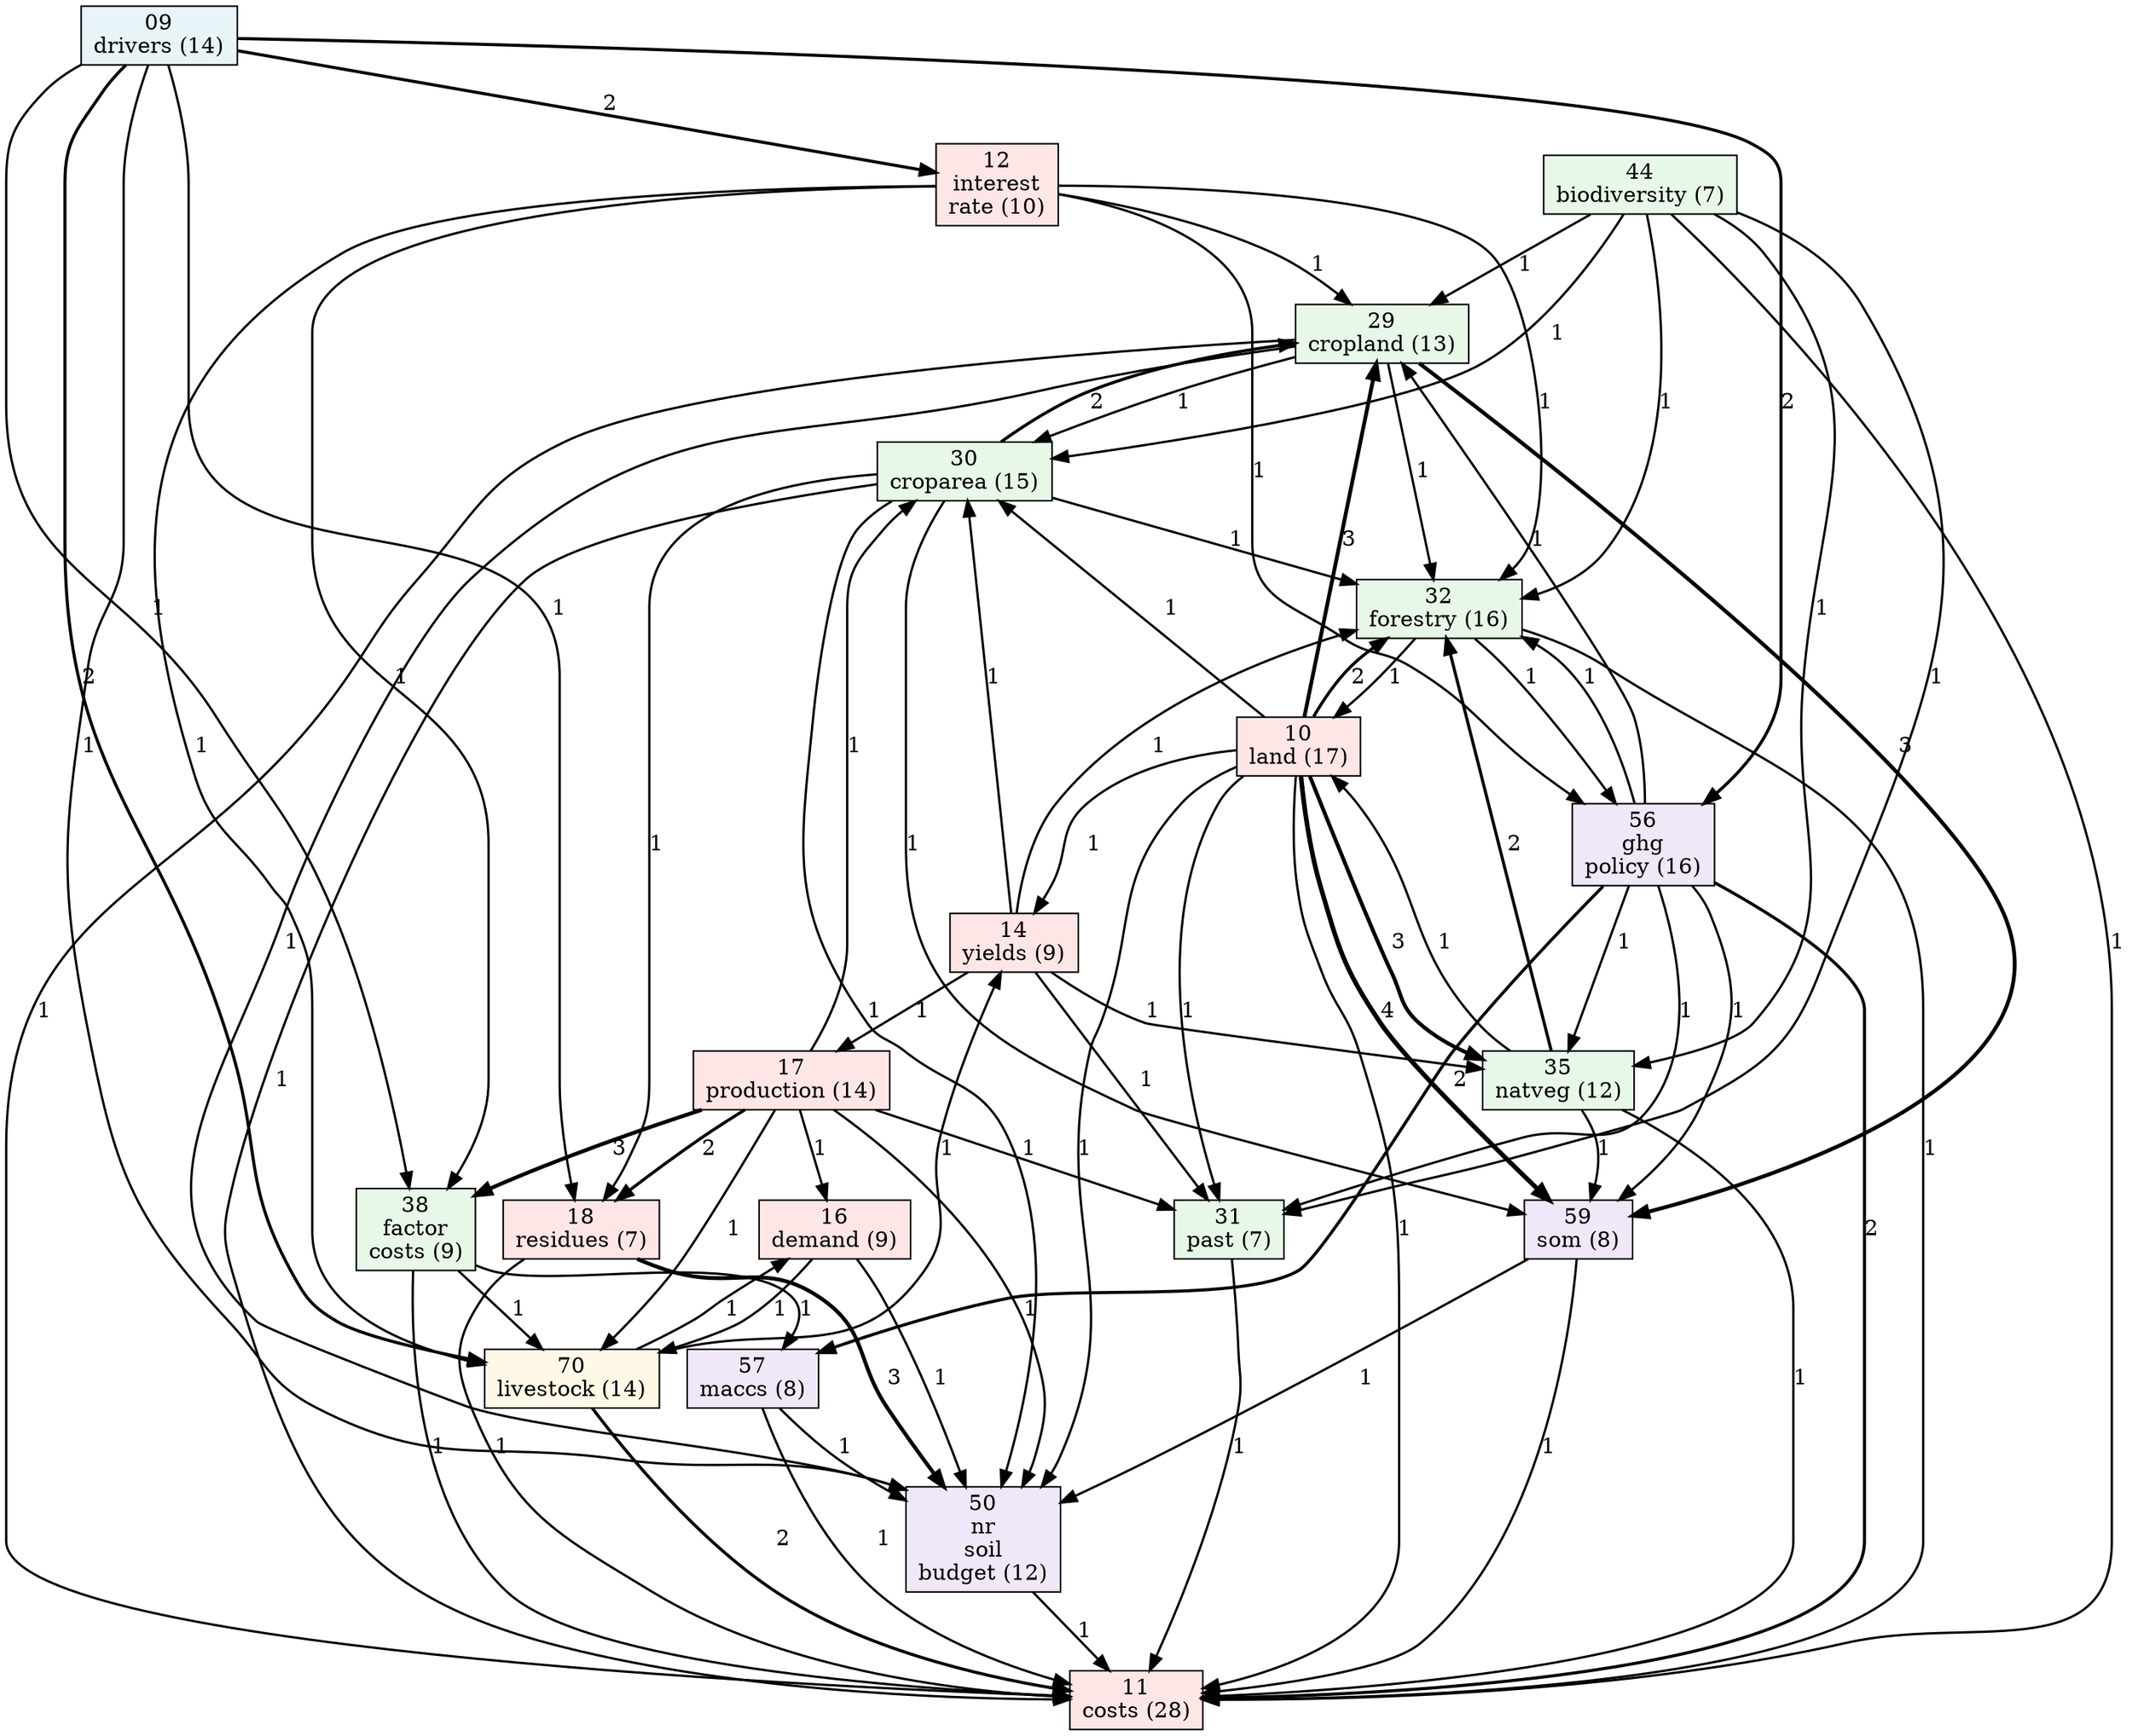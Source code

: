 digraph MAgPIE_Core_Dependencies {
  rankdir=TB;
  node [shape=box, style=filled];
  graph [splines=true, overlap=false];

  "09_drivers" [fillcolor="#E8F4F8", label="09\ndrivers (14)"];
  "10_land" [fillcolor="#FFE6E6", label="10\nland (17)"];
  "11_costs" [fillcolor="#FFE6E6", label="11\ncosts (28)"];
  "12_interest_rate" [fillcolor="#FFE6E6", label="12\ninterest\nrate (10)"];
  "14_yields" [fillcolor="#FFE6E6", label="14\nyields (9)"];
  "16_demand" [fillcolor="#FFE6E6", label="16\ndemand (9)"];
  "17_production" [fillcolor="#FFE6E6", label="17\nproduction (14)"];
  "18_residues" [fillcolor="#FFE6E6", label="18\nresidues (7)"];
  "29_cropland" [fillcolor="#E8F8E8", label="29\ncropland (13)"];
  "30_croparea" [fillcolor="#E8F8E8", label="30\ncroparea (15)"];
  "31_past" [fillcolor="#E8F8E8", label="31\npast (7)"];
  "32_forestry" [fillcolor="#E8F8E8", label="32\nforestry (16)"];
  "35_natveg" [fillcolor="#E8F8E8", label="35\nnatveg (12)"];
  "38_factor_costs" [fillcolor="#E8F8E8", label="38\nfactor\ncosts (9)"];
  "44_biodiversity" [fillcolor="#E8F8E8", label="44\nbiodiversity (7)"];
  "50_nr_soil_budget" [fillcolor="#F0E8F8", label="50\nnr\nsoil\nbudget (12)"];
  "56_ghg_policy" [fillcolor="#F0E8F8", label="56\nghg\npolicy (16)"];
  "57_maccs" [fillcolor="#F0E8F8", label="57\nmaccs (8)"];
  "59_som" [fillcolor="#F0E8F8", label="59\nsom (8)"];
  "70_livestock" [fillcolor="#FFF8E6", label="70\nlivestock (14)"];

  "56_ghg_policy" -> "35_natveg" [penwidth=1.5, label="1"];
  "44_biodiversity" -> "35_natveg" [penwidth=1.5, label="1"];
  "10_land" -> "35_natveg" [penwidth=2.5, label="3"];
  "14_yields" -> "35_natveg" [penwidth=1.5, label="1"];
  "17_production" -> "38_factor_costs" [penwidth=2.5, label="3"];
  "12_interest_rate" -> "38_factor_costs" [penwidth=1.5, label="1"];
  "09_drivers" -> "38_factor_costs" [penwidth=1.5, label="1"];
  "09_drivers" -> "12_interest_rate" [penwidth=2.0, label="2"];
  "56_ghg_policy" -> "57_maccs" [penwidth=2.0, label="2"];
  "38_factor_costs" -> "57_maccs" [penwidth=1.5, label="1"];
  "17_production" -> "70_livestock" [penwidth=1.5, label="1"];
  "16_demand" -> "70_livestock" [penwidth=1.5, label="1"];
  "12_interest_rate" -> "70_livestock" [penwidth=1.5, label="1"];
  "38_factor_costs" -> "70_livestock" [penwidth=1.5, label="1"];
  "09_drivers" -> "70_livestock" [penwidth=2.0, label="2"];
  "70_livestock" -> "14_yields" [penwidth=1.5, label="1"];
  "10_land" -> "14_yields" [penwidth=1.5, label="1"];
  "30_croparea" -> "59_som" [penwidth=1.5, label="1"];
  "56_ghg_policy" -> "59_som" [penwidth=1.5, label="1"];
  "10_land" -> "59_som" [penwidth=3.0, label="4"];
  "35_natveg" -> "59_som" [penwidth=1.5, label="1"];
  "29_cropland" -> "59_som" [penwidth=2.5, label="3"];
  "17_production" -> "30_croparea" [penwidth=1.5, label="1"];
  "44_biodiversity" -> "30_croparea" [penwidth=1.5, label="1"];
  "10_land" -> "30_croparea" [penwidth=1.5, label="1"];
  "14_yields" -> "30_croparea" [penwidth=1.5, label="1"];
  "29_cropland" -> "30_croparea" [penwidth=1.5, label="1"];
  "14_yields" -> "17_production" [penwidth=1.5, label="1"];
  "17_production" -> "50_nr_soil_budget" [penwidth=1.5, label="1"];
  "30_croparea" -> "50_nr_soil_budget" [penwidth=1.5, label="1"];
  "18_residues" -> "50_nr_soil_budget" [penwidth=2.5, label="3"];
  "10_land" -> "50_nr_soil_budget" [penwidth=1.5, label="1"];
  "16_demand" -> "50_nr_soil_budget" [penwidth=1.5, label="1"];
  "59_som" -> "50_nr_soil_budget" [penwidth=1.5, label="1"];
  "29_cropland" -> "50_nr_soil_budget" [penwidth=1.5, label="1"];
  "09_drivers" -> "50_nr_soil_budget" [penwidth=1.5, label="1"];
  "57_maccs" -> "50_nr_soil_budget" [penwidth=1.5, label="1"];
  "17_production" -> "16_demand" [penwidth=1.5, label="1"];
  "70_livestock" -> "16_demand" [penwidth=1.5, label="1"];
  "17_production" -> "18_residues" [penwidth=2.0, label="2"];
  "30_croparea" -> "18_residues" [penwidth=1.5, label="1"];
  "09_drivers" -> "18_residues" [penwidth=1.5, label="1"];
  "30_croparea" -> "29_cropland" [penwidth=2.0, label="2"];
  "56_ghg_policy" -> "29_cropland" [penwidth=1.5, label="1"];
  "44_biodiversity" -> "29_cropland" [penwidth=1.5, label="1"];
  "10_land" -> "29_cropland" [penwidth=2.5, label="3"];
  "12_interest_rate" -> "29_cropland" [penwidth=1.5, label="1"];
  "17_production" -> "31_past" [penwidth=1.5, label="1"];
  "56_ghg_policy" -> "31_past" [penwidth=1.5, label="1"];
  "44_biodiversity" -> "31_past" [penwidth=1.5, label="1"];
  "10_land" -> "31_past" [penwidth=1.5, label="1"];
  "14_yields" -> "31_past" [penwidth=1.5, label="1"];
  "30_croparea" -> "32_forestry" [penwidth=1.5, label="1"];
  "56_ghg_policy" -> "32_forestry" [penwidth=1.5, label="1"];
  "44_biodiversity" -> "32_forestry" [penwidth=1.5, label="1"];
  "10_land" -> "32_forestry" [penwidth=2.0, label="2"];
  "35_natveg" -> "32_forestry" [penwidth=2.0, label="2"];
  "29_cropland" -> "32_forestry" [penwidth=1.5, label="1"];
  "12_interest_rate" -> "32_forestry" [penwidth=1.5, label="1"];
  "14_yields" -> "32_forestry" [penwidth=1.5, label="1"];
  "32_forestry" -> "10_land" [penwidth=1.5, label="1"];
  "35_natveg" -> "10_land" [penwidth=1.5, label="1"];
  "30_croparea" -> "11_costs" [penwidth=1.5, label="1"];
  "56_ghg_policy" -> "11_costs" [penwidth=2.0, label="2"];
  "18_residues" -> "11_costs" [penwidth=1.5, label="1"];
  "32_forestry" -> "11_costs" [penwidth=1.5, label="1"];
  "70_livestock" -> "11_costs" [penwidth=2.0, label="2"];
  "44_biodiversity" -> "11_costs" [penwidth=1.5, label="1"];
  "57_maccs" -> "11_costs" [penwidth=1.5, label="1"];
  "10_land" -> "11_costs" [penwidth=1.5, label="1"];
  "38_factor_costs" -> "11_costs" [penwidth=1.5, label="1"];
  "31_past" -> "11_costs" [penwidth=1.5, label="1"];
  "35_natveg" -> "11_costs" [penwidth=1.5, label="1"];
  "59_som" -> "11_costs" [penwidth=1.5, label="1"];
  "50_nr_soil_budget" -> "11_costs" [penwidth=1.5, label="1"];
  "29_cropland" -> "11_costs" [penwidth=1.5, label="1"];
  "32_forestry" -> "56_ghg_policy" [penwidth=1.5, label="1"];
  "12_interest_rate" -> "56_ghg_policy" [penwidth=1.5, label="1"];
  "09_drivers" -> "56_ghg_policy" [penwidth=2.0, label="2"];
}